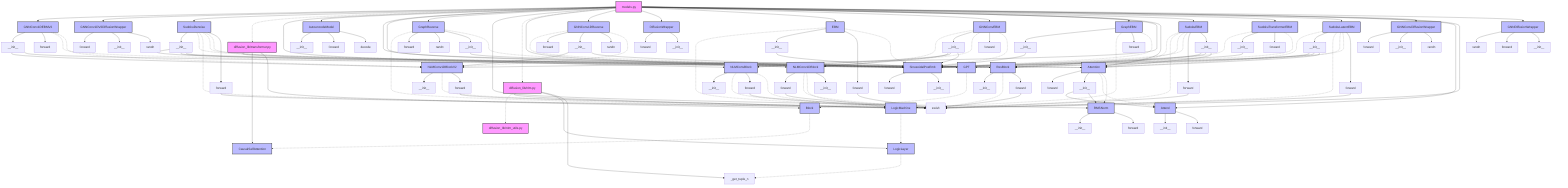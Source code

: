 graph TD
    node91["diffusion_lib/nlm_utils.py"]
    node80["LogicLayer"]
    node80 -..-> node79
    node16["__init__"]
    node33["forward"]
    node33 --> node2
    node19["__init__"]
    node19 --> node15
    node56["GNNConv1DEBMV2"]
    node56 --> node57
    node56 --> node58
    node56 -..-> node15
    node56 -..-> node53
    node24["forward"]
    node10["__init__"]
    node10 --> node6
    node10 --> node3
    node37["GraphEBM"]
    node37 --> node38
    node37 -..-> node85
    node37 --> node39
    node37 -..-> node15
    node46["forward"]
    node46 --> node2
    node71["__init__"]
    node59["GNNConv1DReverse"]
    node59 -..-> node15
    node59 --> node61
    node59 --> node60
    node59 --> node62
    node59 -..-> node53
    node9["Attention"]
    node9 --> node11
    node9 --> node10
    node9 -..-> node6
    node9 -..-> node3
    node35["__init__"]
    node35 --> node15
    node12["ResBlock"]
    node12 --> node13
    node12 -..-> node2
    node12 --> node14
    node75["__init__"]
    node47["NLMConv1DBlock"]
    node47 --> node49
    node47 -..-> node2
    node47 -..-> node85
    node47 --> node48
    node52["forward"]
    node38["__init__"]
    node38 --> node15
    node34["SudokuTransformerEBM"]
    node34 -..-> node142
    node34 --> node35
    node34 --> node36
    node34 -..-> node15
    node18["EBM"]
    node18 -..-> node2
    node18 --> node19
    node18 --> node20
    node18 -..-> node15
    node136["CausalSelfAttention"]
    node5["forward"]
    node65["forward"]
    node139["Block"]
    node139 -..-> node136
    node21["AutoencodeModel"]
    node21 --> node22
    node21 --> node24
    node21 --> node23
    node78["diffusion_lib/nlm.py"]
    node78 -..-> node91
    node78 --> node85
    node78 --> node80
    node78 --> node79
    node51["__init__"]
    node51 --> node47
    node51 --> node44
    node51 --> node15
    node49["forward"]
    node49 --> node2
    node40["GraphReverse"]
    node40 -..-> node85
    node40 --> node42
    node40 --> node43
    node40 --> node41
    node40 -..-> node15
    node27["forward"]
    node27 --> node2
    node67["__init__"]
    node45["__init__"]
    node28["SudokuEBM"]
    node28 -..-> node9
    node28 -..-> node2
    node28 -..-> node12
    node28 -..-> node15
    node28 --> node30
    node28 --> node29
    node53["NLMConv1DBlockV2"]
    node53 --> node54
    node53 -..-> node2
    node53 --> node55
    node73["randn"]
    node76["forward"]
    node8["forward"]
    node42["forward"]
    node30["forward"]
    node30 --> node2
    node3["RMSNorm"]
    node3 --> node4
    node3 --> node5
    node32["__init__"]
    node32 --> node12
    node32 --> node15
    node32 --> node9
    node64["__init__"]
    node58["forward"]
    node29["__init__"]
    node29 --> node12
    node29 --> node15
    node29 --> node9
    node11["forward"]
    node68["forward"]
    node60["__init__"]
    node60 --> node53
    node60 --> node15
    node17["forward"]
    node62["randn"]
    node69["randn"]
    node1["models.py"]
    node1 --> node56
    node1 --> node74
    node1 --> node31
    node1 -..-> node135
    node1 --> node44
    node1 --> node21
    node1 --> node12
    node1 --> node15
    node1 --> node40
    node1 --> node3
    node1 -..-> node78
    node1 --> node47
    node1 --> node59
    node1 --> node63
    node1 --> node18
    node1 --> node50
    node1 --> node37
    node1 --> node53
    node1 --> node9
    node1 --> node28
    node1 --> node34
    node1 --> node25
    node1 --> node70
    node1 --> node6
    node1 --> node2
    node1 --> node66
    node4["__init__"]
    node79["_get_tuple_n"]
    node13["__init__"]
    node142["GPT"]
    node142 -..-> node139
    node22["__init__"]
    node61["forward"]
    node25["SudokuLatentEBM"]
    node25 -..-> node9
    node25 --> node26
    node25 -..-> node2
    node25 -..-> node12
    node25 -..-> node15
    node25 --> node27
    node77["randn"]
    node20["forward"]
    node20 --> node2
    node74["GNNConv1DV2DiffusionWrapper"]
    node74 --> node76
    node74 --> node75
    node74 --> node77
    node55["forward"]
    node55 --> node2
    node44["NLMConvBlock"]
    node44 --> node45
    node44 -..-> node2
    node44 --> node46
    node44 -..-> node85
    node15["SinusoidalPosEmb"]
    node15 --> node17
    node15 --> node16
    node23["decode"]
    node36["forward"]
    node43["randn"]
    node14["forward"]
    node14 --> node2
    node41["__init__"]
    node41 --> node15
    node72["forward"]
    node135["diffusion_lib/transformer.py"]
    node135 --> node142
    node135 --> node136
    node135 --> node139
    node57["__init__"]
    node57 --> node53
    node57 --> node15
    node50["GNNConvEBM"]
    node50 -..-> node47
    node50 --> node51
    node50 -..-> node44
    node50 --> node52
    node50 -..-> node15
    node66["GNNDiffusionWrapper"]
    node66 --> node69
    node66 --> node68
    node66 --> node67
    node26["__init__"]
    node26 --> node12
    node26 --> node15
    node26 --> node9
    node31["SudokuDenoise"]
    node31 --> node32
    node31 -..-> node9
    node31 -..-> node2
    node31 -..-> node12
    node31 -..-> node15
    node31 --> node33
    node39["forward"]
    node7["__init__"]
    node54["__init__"]
    node85["LogicMachine"]
    node85 -..-> node80
    node70["GNNConvDiffusionWrapper"]
    node70 --> node72
    node70 --> node71
    node70 --> node73
    node2["swish"]
    node48["__init__"]
    node63["DiffusionWrapper"]
    node63 --> node65
    node63 --> node64
    node6["Attend"]
    node6 --> node7
    node6 --> node8
    style node91 fill:#f9f,stroke:#333,stroke-width:2px
    style node80 fill:#bbf,stroke:#333,stroke-width:2px
    style node56 fill:#bbf,stroke:#333,stroke-width:2px
    style node37 fill:#bbf,stroke:#333,stroke-width:2px
    style node59 fill:#bbf,stroke:#333,stroke-width:2px
    style node9 fill:#bbf,stroke:#333,stroke-width:2px
    style node12 fill:#bbf,stroke:#333,stroke-width:2px
    style node47 fill:#bbf,stroke:#333,stroke-width:2px
    style node34 fill:#bbf,stroke:#333,stroke-width:2px
    style node18 fill:#bbf,stroke:#333,stroke-width:2px
    style node136 fill:#bbf,stroke:#333,stroke-width:2px
    style node139 fill:#bbf,stroke:#333,stroke-width:2px
    style node21 fill:#bbf,stroke:#333,stroke-width:2px
    style node78 fill:#f9f,stroke:#333,stroke-width:2px
    style node40 fill:#bbf,stroke:#333,stroke-width:2px
    style node28 fill:#bbf,stroke:#333,stroke-width:2px
    style node53 fill:#bbf,stroke:#333,stroke-width:2px
    style node3 fill:#bbf,stroke:#333,stroke-width:2px
    style node1 fill:#f9f,stroke:#333,stroke-width:2px
    style node142 fill:#bbf,stroke:#333,stroke-width:2px
    style node25 fill:#bbf,stroke:#333,stroke-width:2px
    style node74 fill:#bbf,stroke:#333,stroke-width:2px
    style node44 fill:#bbf,stroke:#333,stroke-width:2px
    style node15 fill:#bbf,stroke:#333,stroke-width:2px
    style node135 fill:#f9f,stroke:#333,stroke-width:2px
    style node50 fill:#bbf,stroke:#333,stroke-width:2px
    style node66 fill:#bbf,stroke:#333,stroke-width:2px
    style node31 fill:#bbf,stroke:#333,stroke-width:2px
    style node85 fill:#bbf,stroke:#333,stroke-width:2px
    style node70 fill:#bbf,stroke:#333,stroke-width:2px
    style node63 fill:#bbf,stroke:#333,stroke-width:2px
    style node6 fill:#bbf,stroke:#333,stroke-width:2px